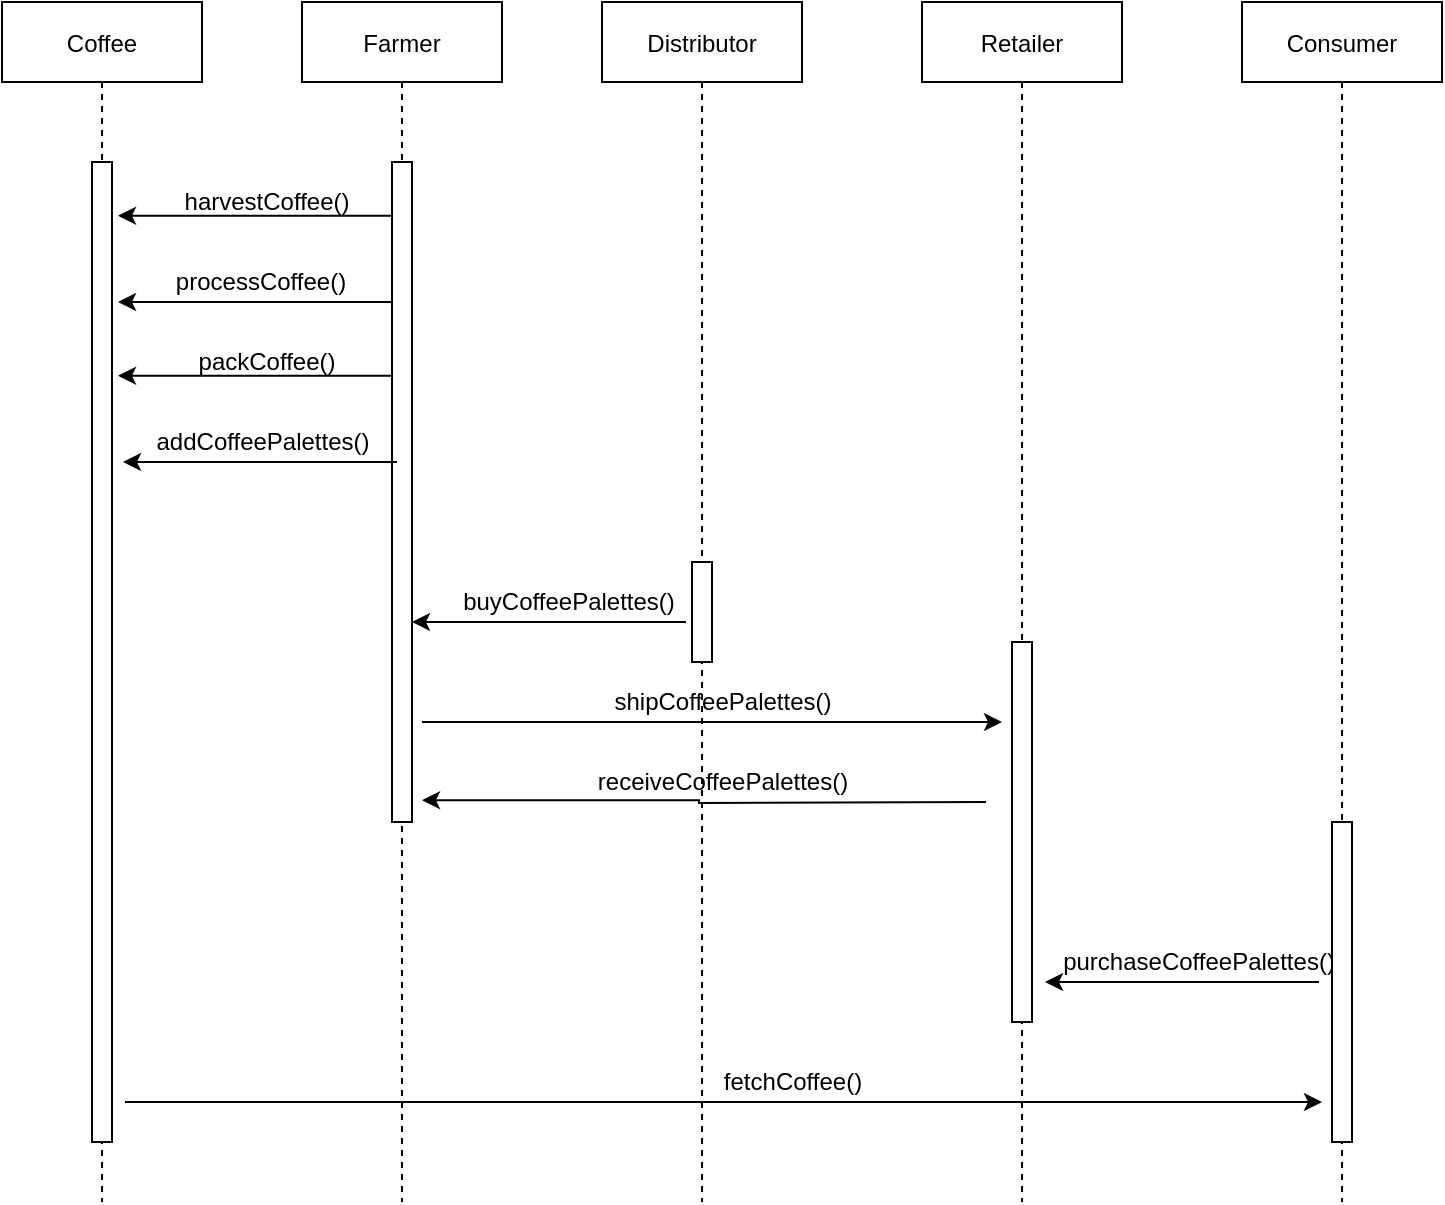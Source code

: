 <mxfile version="16.5.1" type="device"><diagram id="kgpKYQtTHZ0yAKxKKP6v" name="Page-1"><mxGraphModel dx="1278" dy="649" grid="1" gridSize="10" guides="1" tooltips="1" connect="1" arrows="1" fold="1" page="1" pageScale="1" pageWidth="850" pageHeight="1100" math="0" shadow="0"><root><mxCell id="0"/><mxCell id="1" parent="0"/><mxCell id="3nuBFxr9cyL0pnOWT2aG-1" value="Coffee" style="shape=umlLifeline;perimeter=lifelinePerimeter;container=1;collapsible=0;recursiveResize=0;rounded=0;shadow=0;strokeWidth=1;" parent="1" vertex="1"><mxGeometry x="60" y="80" width="100" height="600" as="geometry"/></mxCell><mxCell id="3nuBFxr9cyL0pnOWT2aG-2" value="" style="points=[];perimeter=orthogonalPerimeter;rounded=0;shadow=0;strokeWidth=1;" parent="3nuBFxr9cyL0pnOWT2aG-1" vertex="1"><mxGeometry x="45" y="80" width="10" height="490" as="geometry"/></mxCell><mxCell id="UIEMN3f1FIc6W34SboFO-12" value="" style="edgeStyle=orthogonalEdgeStyle;rounded=0;orthogonalLoop=1;jettySize=auto;html=1;entryX=1.1;entryY=0.056;entryDx=0;entryDy=0;entryPerimeter=0;exitX=-0.2;exitY=0.056;exitDx=0;exitDy=0;exitPerimeter=0;" parent="3nuBFxr9cyL0pnOWT2aG-1" edge="1"><mxGeometry relative="1" as="geometry"><mxPoint x="195" y="150.0" as="sourcePoint"/><mxPoint x="58" y="150.0" as="targetPoint"/></mxGeometry></mxCell><mxCell id="3nuBFxr9cyL0pnOWT2aG-5" value="Farmer" style="shape=umlLifeline;perimeter=lifelinePerimeter;container=1;collapsible=0;recursiveResize=0;rounded=0;shadow=0;strokeWidth=1;" parent="1" vertex="1"><mxGeometry x="210" y="80" width="100" height="600" as="geometry"/></mxCell><mxCell id="3nuBFxr9cyL0pnOWT2aG-6" value="" style="points=[];perimeter=orthogonalPerimeter;rounded=0;shadow=0;strokeWidth=1;" parent="3nuBFxr9cyL0pnOWT2aG-5" vertex="1"><mxGeometry x="45" y="80" width="10" height="330" as="geometry"/></mxCell><mxCell id="UIEMN3f1FIc6W34SboFO-13" value="processCoffee()" style="text;html=1;resizable=0;autosize=1;align=center;verticalAlign=middle;points=[];fillColor=none;strokeColor=none;rounded=0;" parent="3nuBFxr9cyL0pnOWT2aG-5" vertex="1"><mxGeometry x="-71" y="130" width="100" height="20" as="geometry"/></mxCell><mxCell id="UIEMN3f1FIc6W34SboFO-14" value="" style="edgeStyle=orthogonalEdgeStyle;rounded=0;orthogonalLoop=1;jettySize=auto;html=1;entryX=1.1;entryY=0.056;entryDx=0;entryDy=0;entryPerimeter=0;exitX=-0.2;exitY=0.056;exitDx=0;exitDy=0;exitPerimeter=0;" parent="3nuBFxr9cyL0pnOWT2aG-5" edge="1"><mxGeometry relative="1" as="geometry"><mxPoint x="45" y="186.88" as="sourcePoint"/><mxPoint x="-92" y="186.88" as="targetPoint"/></mxGeometry></mxCell><mxCell id="UIEMN3f1FIc6W34SboFO-15" value="packCoffee()" style="text;html=1;resizable=0;autosize=1;align=center;verticalAlign=middle;points=[];fillColor=none;strokeColor=none;rounded=0;" parent="3nuBFxr9cyL0pnOWT2aG-5" vertex="1"><mxGeometry x="-58" y="170" width="80" height="20" as="geometry"/></mxCell><mxCell id="UIEMN3f1FIc6W34SboFO-18" value="" style="edgeStyle=orthogonalEdgeStyle;rounded=0;orthogonalLoop=1;jettySize=auto;html=1;entryX=1.1;entryY=0.056;entryDx=0;entryDy=0;entryPerimeter=0;exitX=-0.2;exitY=0.056;exitDx=0;exitDy=0;exitPerimeter=0;" parent="3nuBFxr9cyL0pnOWT2aG-5" edge="1"><mxGeometry relative="1" as="geometry"><mxPoint x="45" y="106.88" as="sourcePoint"/><mxPoint x="-92" y="106.88" as="targetPoint"/></mxGeometry></mxCell><mxCell id="UIEMN3f1FIc6W34SboFO-19" value="harvestCoffee()" style="text;html=1;resizable=0;autosize=1;align=center;verticalAlign=middle;points=[];fillColor=none;strokeColor=none;rounded=0;" parent="3nuBFxr9cyL0pnOWT2aG-5" vertex="1"><mxGeometry x="-68" y="90" width="100" height="20" as="geometry"/></mxCell><mxCell id="UIEMN3f1FIc6W34SboFO-30" value="" style="edgeStyle=orthogonalEdgeStyle;rounded=0;orthogonalLoop=1;jettySize=auto;html=1;entryX=1.1;entryY=0.056;entryDx=0;entryDy=0;entryPerimeter=0;exitX=-0.2;exitY=0.056;exitDx=0;exitDy=0;exitPerimeter=0;" parent="3nuBFxr9cyL0pnOWT2aG-5" edge="1"><mxGeometry relative="1" as="geometry"><mxPoint x="192" y="310.0" as="sourcePoint"/><mxPoint x="55" y="310.0" as="targetPoint"/></mxGeometry></mxCell><mxCell id="PM9bHh_zsfgHmwVF8mAf-20" value="" style="endArrow=classic;html=1;rounded=0;" edge="1" parent="3nuBFxr9cyL0pnOWT2aG-5"><mxGeometry width="50" height="50" relative="1" as="geometry"><mxPoint x="-88.5" y="550" as="sourcePoint"/><mxPoint x="510" y="550" as="targetPoint"/></mxGeometry></mxCell><mxCell id="UIEMN3f1FIc6W34SboFO-3" value="Distributor" style="shape=umlLifeline;perimeter=lifelinePerimeter;container=1;collapsible=0;recursiveResize=0;rounded=0;shadow=0;strokeWidth=1;" parent="1" vertex="1"><mxGeometry x="360" y="80" width="100" height="600" as="geometry"/></mxCell><mxCell id="UIEMN3f1FIc6W34SboFO-4" value="" style="points=[];perimeter=orthogonalPerimeter;rounded=0;shadow=0;strokeWidth=1;" parent="UIEMN3f1FIc6W34SboFO-3" vertex="1"><mxGeometry x="45" y="280" width="10" height="50" as="geometry"/></mxCell><mxCell id="UIEMN3f1FIc6W34SboFO-52" value="fetchCoffee()" style="text;html=1;resizable=0;autosize=1;align=center;verticalAlign=middle;points=[];fillColor=none;strokeColor=none;rounded=0;" parent="UIEMN3f1FIc6W34SboFO-3" vertex="1"><mxGeometry x="55" y="530" width="80" height="20" as="geometry"/></mxCell><mxCell id="UIEMN3f1FIc6W34SboFO-49" value="receiveCoffeePalettes()" style="text;html=1;resizable=0;autosize=1;align=center;verticalAlign=middle;points=[];fillColor=none;strokeColor=none;rounded=0;" parent="UIEMN3f1FIc6W34SboFO-3" vertex="1"><mxGeometry x="-10" y="380" width="140" height="20" as="geometry"/></mxCell><mxCell id="UIEMN3f1FIc6W34SboFO-48" value="" style="edgeStyle=orthogonalEdgeStyle;rounded=0;orthogonalLoop=1;jettySize=auto;html=1;exitX=-0.2;exitY=0.056;exitDx=0;exitDy=0;exitPerimeter=0;entryX=1.5;entryY=0.967;entryDx=0;entryDy=0;entryPerimeter=0;" parent="UIEMN3f1FIc6W34SboFO-3" edge="1" target="3nuBFxr9cyL0pnOWT2aG-6"><mxGeometry relative="1" as="geometry"><mxPoint x="192" y="400.0" as="sourcePoint"/><mxPoint x="55" y="400.0" as="targetPoint"/></mxGeometry></mxCell><mxCell id="PM9bHh_zsfgHmwVF8mAf-12" value="shipCoffeePalettes()" style="text;html=1;resizable=0;autosize=1;align=center;verticalAlign=middle;points=[];fillColor=none;strokeColor=none;rounded=0;" vertex="1" parent="UIEMN3f1FIc6W34SboFO-3"><mxGeometry y="340" width="120" height="20" as="geometry"/></mxCell><mxCell id="UIEMN3f1FIc6W34SboFO-7" value="Retailer" style="shape=umlLifeline;perimeter=lifelinePerimeter;container=1;collapsible=0;recursiveResize=0;rounded=0;shadow=0;strokeWidth=1;" parent="1" vertex="1"><mxGeometry x="520" y="80" width="100" height="600" as="geometry"/></mxCell><mxCell id="UIEMN3f1FIc6W34SboFO-8" value="" style="points=[];perimeter=orthogonalPerimeter;rounded=0;shadow=0;strokeWidth=1;" parent="UIEMN3f1FIc6W34SboFO-7" vertex="1"><mxGeometry x="45" y="320" width="10" height="190" as="geometry"/></mxCell><mxCell id="PM9bHh_zsfgHmwVF8mAf-16" value="purchaseCoffeePalettes()" style="text;html=1;resizable=0;autosize=1;align=center;verticalAlign=middle;points=[];fillColor=none;strokeColor=none;rounded=0;" vertex="1" parent="UIEMN3f1FIc6W34SboFO-7"><mxGeometry x="62.5" y="470" width="150" height="20" as="geometry"/></mxCell><mxCell id="PM9bHh_zsfgHmwVF8mAf-17" value="" style="edgeStyle=orthogonalEdgeStyle;rounded=0;orthogonalLoop=1;jettySize=auto;html=1;entryX=1.1;entryY=0.056;entryDx=0;entryDy=0;entryPerimeter=0;exitX=-0.2;exitY=0.056;exitDx=0;exitDy=0;exitPerimeter=0;" edge="1" parent="UIEMN3f1FIc6W34SboFO-7"><mxGeometry relative="1" as="geometry"><mxPoint x="198.5" y="490" as="sourcePoint"/><mxPoint x="61.5" y="490" as="targetPoint"/></mxGeometry></mxCell><mxCell id="UIEMN3f1FIc6W34SboFO-21" value="buyCoffeePalettes()" style="text;html=1;resizable=0;autosize=1;align=center;verticalAlign=middle;points=[];fillColor=none;strokeColor=none;rounded=0;" parent="1" vertex="1"><mxGeometry x="282.5" y="370" width="120" height="20" as="geometry"/></mxCell><mxCell id="PM9bHh_zsfgHmwVF8mAf-1" value="Consumer" style="shape=umlLifeline;perimeter=lifelinePerimeter;container=1;collapsible=0;recursiveResize=0;rounded=0;shadow=0;strokeWidth=1;" vertex="1" parent="1"><mxGeometry x="680" y="80" width="100" height="600" as="geometry"/></mxCell><mxCell id="PM9bHh_zsfgHmwVF8mAf-2" value="" style="points=[];perimeter=orthogonalPerimeter;rounded=0;shadow=0;strokeWidth=1;" vertex="1" parent="PM9bHh_zsfgHmwVF8mAf-1"><mxGeometry x="45" y="410" width="10" height="160" as="geometry"/></mxCell><mxCell id="PM9bHh_zsfgHmwVF8mAf-7" value="addCoffeePalettes()" style="text;html=1;resizable=0;autosize=1;align=center;verticalAlign=middle;points=[];fillColor=none;strokeColor=none;rounded=0;" vertex="1" parent="1"><mxGeometry x="130" y="290" width="120" height="20" as="geometry"/></mxCell><mxCell id="PM9bHh_zsfgHmwVF8mAf-8" value="" style="edgeStyle=orthogonalEdgeStyle;rounded=0;orthogonalLoop=1;jettySize=auto;html=1;entryX=1.1;entryY=0.056;entryDx=0;entryDy=0;entryPerimeter=0;exitX=-0.2;exitY=0.056;exitDx=0;exitDy=0;exitPerimeter=0;" edge="1" parent="1"><mxGeometry relative="1" as="geometry"><mxPoint x="257.5" y="310.0" as="sourcePoint"/><mxPoint x="120.5" y="310.0" as="targetPoint"/></mxGeometry></mxCell><mxCell id="PM9bHh_zsfgHmwVF8mAf-13" value="" style="endArrow=classic;html=1;rounded=0;" edge="1" parent="1"><mxGeometry width="50" height="50" relative="1" as="geometry"><mxPoint x="270" y="440" as="sourcePoint"/><mxPoint x="560" y="440" as="targetPoint"/></mxGeometry></mxCell></root></mxGraphModel></diagram></mxfile>
